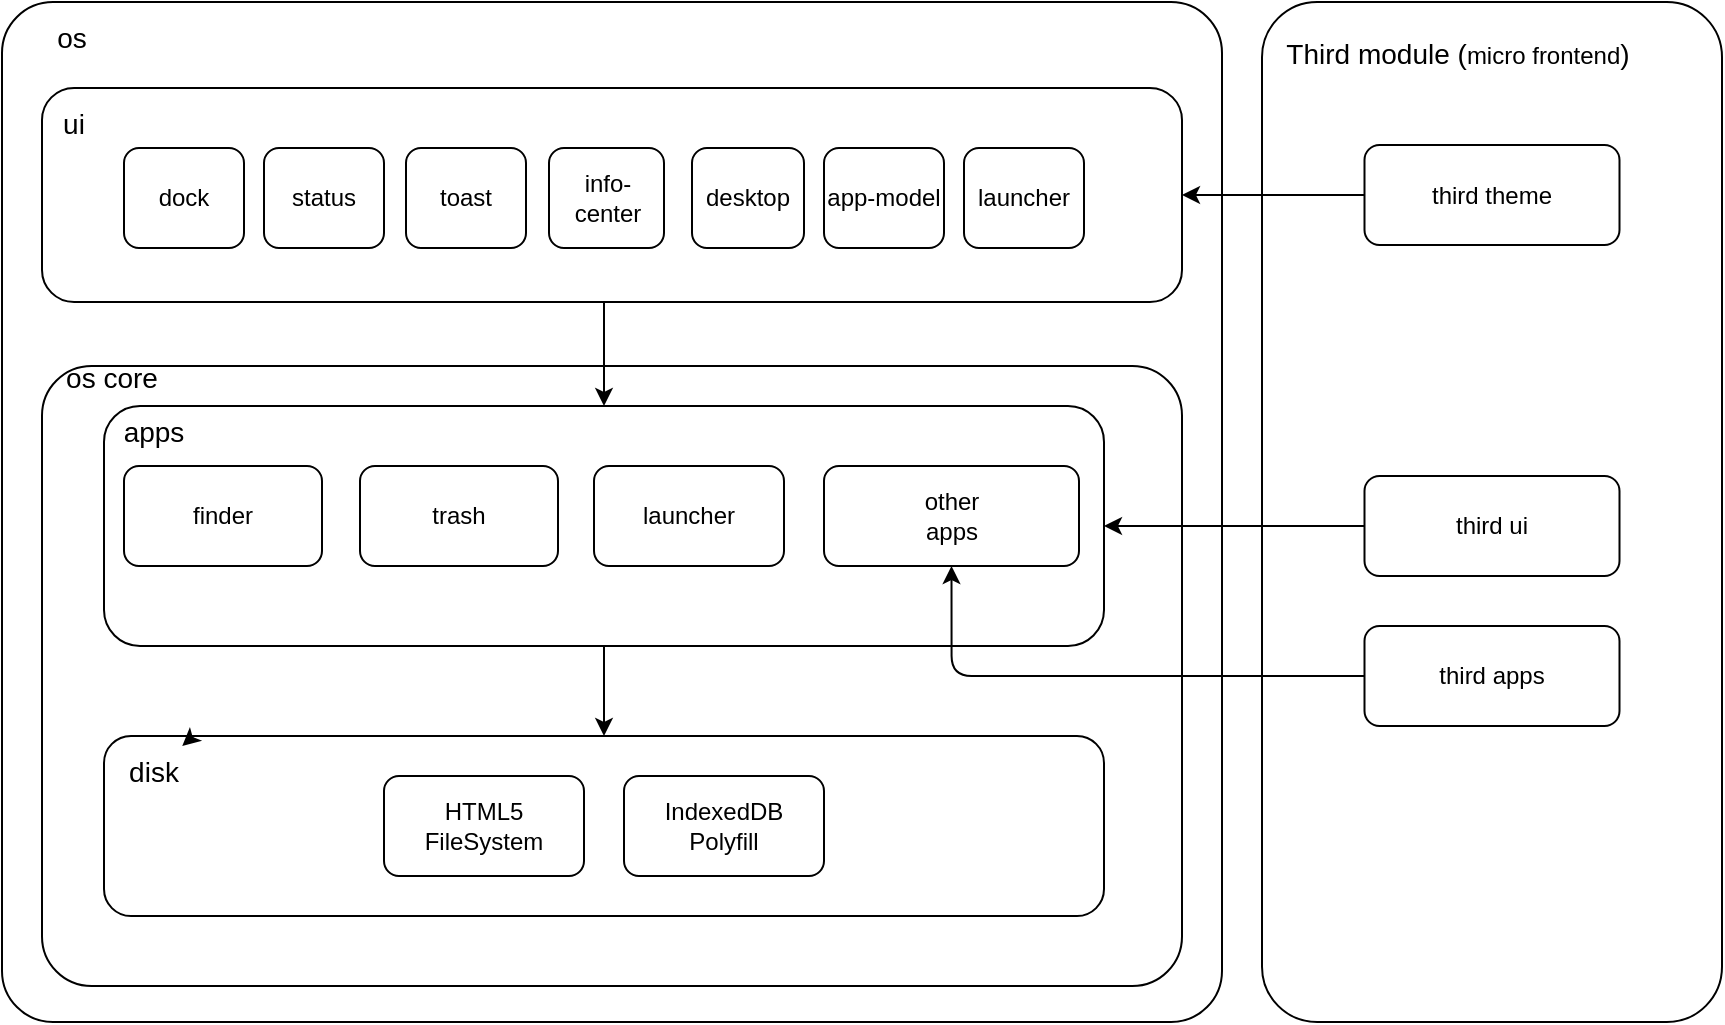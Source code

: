 <mxfile>
    <diagram id="Opiuae8TiBRxoM94_RdU" name="第 1 页">
        <mxGraphModel dx="345" dy="508" grid="1" gridSize="10" guides="1" tooltips="1" connect="1" arrows="1" fold="1" page="1" pageScale="1" pageWidth="827" pageHeight="1169" math="0" shadow="0">
            <root>
                <mxCell id="0"/>
                <mxCell id="1" parent="0"/>
                <mxCell id="45" value="" style="rounded=1;whiteSpace=wrap;html=1;arcSize=12;" parent="1" vertex="1">
                    <mxGeometry x="780" y="140" width="230" height="510" as="geometry"/>
                </mxCell>
                <mxCell id="12" value="" style="rounded=1;whiteSpace=wrap;html=1;arcSize=5;" parent="1" vertex="1">
                    <mxGeometry x="150" y="140" width="610" height="510" as="geometry"/>
                </mxCell>
                <mxCell id="43" value="" style="rounded=1;whiteSpace=wrap;html=1;arcSize=8;" parent="1" vertex="1">
                    <mxGeometry x="170" y="322" width="570" height="310" as="geometry"/>
                </mxCell>
                <mxCell id="14" value="&lt;span style=&quot;font-size: 14px&quot;&gt;os&lt;/span&gt;" style="text;html=1;strokeColor=none;fillColor=none;align=center;verticalAlign=middle;whiteSpace=wrap;rounded=0;" parent="1" vertex="1">
                    <mxGeometry x="150" y="140" width="70" height="35" as="geometry"/>
                </mxCell>
                <mxCell id="15" value="" style="rounded=1;whiteSpace=wrap;html=1;" parent="1" vertex="1">
                    <mxGeometry x="201" y="507" width="500" height="90" as="geometry"/>
                </mxCell>
                <mxCell id="50" style="edgeStyle=none;html=1;entryX=0.123;entryY=0.613;entryDx=0;entryDy=0;entryPerimeter=0;" parent="1" source="16" target="43" edge="1">
                    <mxGeometry relative="1" as="geometry"/>
                </mxCell>
                <mxCell id="16" value="&lt;span style=&quot;font-size: 14px&quot;&gt;disk&lt;/span&gt;" style="text;html=1;strokeColor=none;fillColor=none;align=center;verticalAlign=middle;whiteSpace=wrap;rounded=0;" parent="1" vertex="1">
                    <mxGeometry x="201" y="507" width="50" height="35" as="geometry"/>
                </mxCell>
                <mxCell id="28" style="edgeStyle=none;html=1;exitX=0.5;exitY=1;exitDx=0;exitDy=0;entryX=0.5;entryY=0;entryDx=0;entryDy=0;fontSize=14;" parent="1" source="17" target="15" edge="1">
                    <mxGeometry relative="1" as="geometry"/>
                </mxCell>
                <mxCell id="17" value="" style="rounded=1;whiteSpace=wrap;html=1;" parent="1" vertex="1">
                    <mxGeometry x="201" y="342" width="500" height="120" as="geometry"/>
                </mxCell>
                <mxCell id="42" style="edgeStyle=none;html=1;" parent="1" target="17" edge="1">
                    <mxGeometry relative="1" as="geometry">
                        <mxPoint x="451" y="290" as="sourcePoint"/>
                    </mxGeometry>
                </mxCell>
                <mxCell id="18" value="" style="rounded=1;whiteSpace=wrap;html=1;" parent="1" vertex="1">
                    <mxGeometry x="170" y="183" width="570" height="107" as="geometry"/>
                </mxCell>
                <mxCell id="19" value="&lt;font style=&quot;font-size: 14px&quot;&gt;ui&lt;/font&gt;" style="text;html=1;strokeColor=none;fillColor=none;align=center;verticalAlign=middle;whiteSpace=wrap;rounded=0;" parent="1" vertex="1">
                    <mxGeometry x="171" y="183" width="30" height="35" as="geometry"/>
                </mxCell>
                <mxCell id="20" value="dock" style="rounded=1;whiteSpace=wrap;html=1;" parent="1" vertex="1">
                    <mxGeometry x="211" y="213" width="60" height="50" as="geometry"/>
                </mxCell>
                <mxCell id="21" value="status" style="rounded=1;whiteSpace=wrap;html=1;" parent="1" vertex="1">
                    <mxGeometry x="281" y="213" width="60" height="50" as="geometry"/>
                </mxCell>
                <mxCell id="22" value="toast" style="rounded=1;whiteSpace=wrap;html=1;" parent="1" vertex="1">
                    <mxGeometry x="352" y="213" width="60" height="50" as="geometry"/>
                </mxCell>
                <mxCell id="23" value="info-center" style="rounded=1;whiteSpace=wrap;html=1;" parent="1" vertex="1">
                    <mxGeometry x="423.5" y="213" width="57.5" height="50" as="geometry"/>
                </mxCell>
                <mxCell id="24" value="app-model" style="rounded=1;whiteSpace=wrap;html=1;" parent="1" vertex="1">
                    <mxGeometry x="561" y="213" width="60" height="50" as="geometry"/>
                </mxCell>
                <mxCell id="25" value="desktop" style="rounded=1;whiteSpace=wrap;html=1;" parent="1" vertex="1">
                    <mxGeometry x="495" y="213" width="56" height="50" as="geometry"/>
                </mxCell>
                <mxCell id="26" value="launcher" style="rounded=1;whiteSpace=wrap;html=1;" parent="1" vertex="1">
                    <mxGeometry x="631" y="213" width="60" height="50" as="geometry"/>
                </mxCell>
                <mxCell id="29" value="&lt;span style=&quot;font-size: 14px&quot;&gt;apps&lt;/span&gt;" style="text;html=1;strokeColor=none;fillColor=none;align=center;verticalAlign=middle;whiteSpace=wrap;rounded=0;" parent="1" vertex="1">
                    <mxGeometry x="201" y="337" width="50" height="35" as="geometry"/>
                </mxCell>
                <mxCell id="30" value="finder" style="rounded=1;whiteSpace=wrap;html=1;" parent="1" vertex="1">
                    <mxGeometry x="211" y="372" width="99" height="50" as="geometry"/>
                </mxCell>
                <mxCell id="31" value="trash" style="rounded=1;whiteSpace=wrap;html=1;" parent="1" vertex="1">
                    <mxGeometry x="329" y="372" width="99" height="50" as="geometry"/>
                </mxCell>
                <mxCell id="32" value="launcher" style="rounded=1;whiteSpace=wrap;html=1;" parent="1" vertex="1">
                    <mxGeometry x="446" y="372" width="95" height="50" as="geometry"/>
                </mxCell>
                <mxCell id="33" value="other&lt;br&gt;apps" style="rounded=1;whiteSpace=wrap;html=1;" parent="1" vertex="1">
                    <mxGeometry x="561" y="372" width="127.5" height="50" as="geometry"/>
                </mxCell>
                <mxCell id="36" style="edgeStyle=none;html=1;exitX=0;exitY=0.5;exitDx=0;exitDy=0;fontSize=14;entryX=1;entryY=0.5;entryDx=0;entryDy=0;" parent="1" source="41" target="17" edge="1">
                    <mxGeometry relative="1" as="geometry"/>
                </mxCell>
                <mxCell id="47" style="edgeStyle=orthogonalEdgeStyle;html=1;exitX=0;exitY=0.5;exitDx=0;exitDy=0;entryX=0.5;entryY=1;entryDx=0;entryDy=0;" parent="1" source="35" target="33" edge="1">
                    <mxGeometry relative="1" as="geometry">
                        <mxPoint x="688.5" y="397" as="targetPoint"/>
                    </mxGeometry>
                </mxCell>
                <mxCell id="35" value="&lt;span&gt;third&amp;nbsp;&lt;/span&gt;&lt;span&gt;apps&lt;/span&gt;" style="rounded=1;whiteSpace=wrap;html=1;" parent="1" vertex="1">
                    <mxGeometry x="831.25" y="452" width="127.5" height="50" as="geometry"/>
                </mxCell>
                <mxCell id="37" value="HTML5&lt;br&gt;FileSystem" style="rounded=1;whiteSpace=wrap;html=1;" parent="1" vertex="1">
                    <mxGeometry x="341" y="527" width="100" height="50" as="geometry"/>
                </mxCell>
                <mxCell id="38" value="IndexedDB&lt;br&gt;Polyfill" style="rounded=1;whiteSpace=wrap;html=1;" parent="1" vertex="1">
                    <mxGeometry x="461" y="527" width="100" height="50" as="geometry"/>
                </mxCell>
                <mxCell id="41" value="third ui" style="rounded=1;whiteSpace=wrap;html=1;" parent="1" vertex="1">
                    <mxGeometry x="831.25" y="377" width="127.5" height="50" as="geometry"/>
                </mxCell>
                <mxCell id="44" value="&lt;span style=&quot;font-size: 14px&quot;&gt;os core&lt;/span&gt;" style="text;html=1;strokeColor=none;fillColor=none;align=center;verticalAlign=middle;whiteSpace=wrap;rounded=0;" parent="1" vertex="1">
                    <mxGeometry x="170" y="310" width="70" height="35" as="geometry"/>
                </mxCell>
                <mxCell id="46" value="&lt;span style=&quot;font-size: 14px&quot;&gt;Third module (&lt;/span&gt;micro frontend&lt;span style=&quot;font-size: 14px&quot;&gt;)&lt;/span&gt;" style="text;html=1;strokeColor=none;fillColor=none;align=center;verticalAlign=middle;whiteSpace=wrap;rounded=0;" parent="1" vertex="1">
                    <mxGeometry x="783" y="148" width="190" height="35" as="geometry"/>
                </mxCell>
                <mxCell id="49" style="edgeStyle=none;html=1;exitX=0;exitY=0.5;exitDx=0;exitDy=0;entryX=1;entryY=0.5;entryDx=0;entryDy=0;" parent="1" source="48" target="18" edge="1">
                    <mxGeometry relative="1" as="geometry"/>
                </mxCell>
                <mxCell id="48" value="third theme" style="rounded=1;whiteSpace=wrap;html=1;" parent="1" vertex="1">
                    <mxGeometry x="831.25" y="211.5" width="127.5" height="50" as="geometry"/>
                </mxCell>
            </root>
        </mxGraphModel>
    </diagram>
</mxfile>